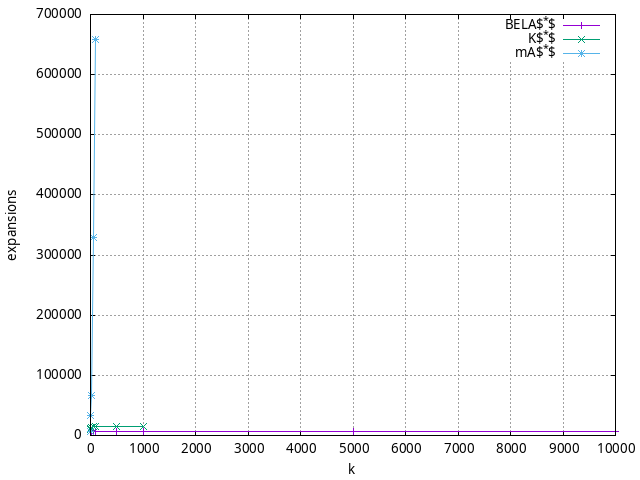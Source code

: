 #!/usr/bin/gnuplot
# -*- coding: utf-8 -*-
#
# results/maps/octile/10/random512-10.heuristic.octile.expansions.gnuplot
#
# Started on 04/02/2024 19:55:59
# Author: Carlos Linares López
set grid
set xlabel "k"
set ylabel "expansions"

set terminal png enhanced font "Ariel,10"
set output 'random512-10.heuristic.octile.expansions.png'

plot "-" title "BELA$^*$"      with linesp, "-" title "K$^*$"      with linesp, "-" title "mA$^*$"      with linesp

	1 6757.34
	5 6758.21
	10 6758.94
	50 6761.41
	100 6763.38
	500 6767.09
	1000 6769.3
	5000 6774.56
	10000 6776.86
end
	1 9251.91
	5 12377.43
	10 13208.27
	50 14251.64
	100 14384.48
	500 14738.24
	1000 14738.24
end
	1 6757.34
	5 33398.59
	10 66381.42
	50 329774.57
	100 658894.69
end
